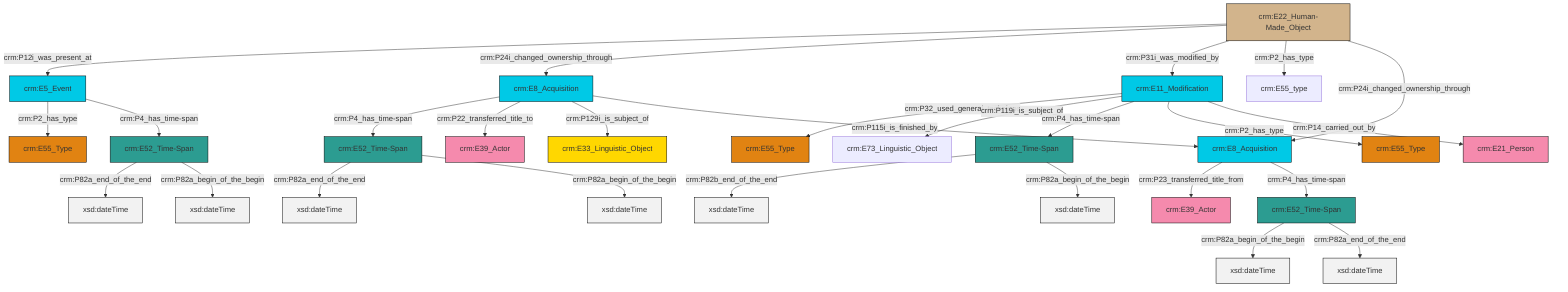 graph TD
classDef Literal fill:#f2f2f2,stroke:#000000;
classDef CRM_Entity fill:#FFFFFF,stroke:#000000;
classDef Temporal_Entity fill:#00C9E6, stroke:#000000;
classDef Type fill:#E18312, stroke:#000000;
classDef Time-Span fill:#2C9C91, stroke:#000000;
classDef Appellation fill:#FFEB7F, stroke:#000000;
classDef Place fill:#008836, stroke:#000000;
classDef Persistent_Item fill:#B266B2, stroke:#000000;
classDef Conceptual_Object fill:#FFD700, stroke:#000000;
classDef Physical_Thing fill:#D2B48C, stroke:#000000;
classDef Actor fill:#f58aad, stroke:#000000;
classDef PC_Classes fill:#4ce600, stroke:#000000;
classDef Multi fill:#cccccc,stroke:#000000;

2["crm:E22_Human-Made_Object"]:::Physical_Thing -->|crm:P12i_was_present_at| 3["crm:E5_Event"]:::Temporal_Entity
2["crm:E22_Human-Made_Object"]:::Physical_Thing -->|crm:P24i_changed_ownership_through| 6["crm:E8_Acquisition"]:::Temporal_Entity
7["crm:E52_Time-Span"]:::Time-Span -->|crm:P82a_end_of_the_end| 8[xsd:dateTime]:::Literal
9["crm:E11_Modification"]:::Temporal_Entity -->|crm:P32_used_general_technique| 10["crm:E55_Type"]:::Type
6["crm:E8_Acquisition"]:::Temporal_Entity -->|crm:P4_has_time-span| 7["crm:E52_Time-Span"]:::Time-Span
13["crm:E52_Time-Span"]:::Time-Span -->|crm:P82a_begin_of_the_begin| 14[xsd:dateTime]:::Literal
2["crm:E22_Human-Made_Object"]:::Physical_Thing -->|crm:P31i_was_modified_by| 9["crm:E11_Modification"]:::Temporal_Entity
3["crm:E5_Event"]:::Temporal_Entity -->|crm:P2_has_type| 15["crm:E55_Type"]:::Type
18["crm:E52_Time-Span"]:::Time-Span -->|crm:P82b_end_of_the_end| 19[xsd:dateTime]:::Literal
6["crm:E8_Acquisition"]:::Temporal_Entity -->|crm:P22_transferred_title_to| 4["crm:E39_Actor"]:::Actor
2["crm:E22_Human-Made_Object"]:::Physical_Thing -->|crm:P2_has_type| 22["crm:E55_type"]:::Default
7["crm:E52_Time-Span"]:::Time-Span -->|crm:P82a_begin_of_the_begin| 23[xsd:dateTime]:::Literal
25["crm:E52_Time-Span"]:::Time-Span -->|crm:P82a_end_of_the_end| 26[xsd:dateTime]:::Literal
3["crm:E5_Event"]:::Temporal_Entity -->|crm:P4_has_time-span| 25["crm:E52_Time-Span"]:::Time-Span
9["crm:E11_Modification"]:::Temporal_Entity -->|crm:P119i_is_subject_of| 16["crm:E73_Linguistic_Object"]:::Default
6["crm:E8_Acquisition"]:::Temporal_Entity -->|crm:P129i_is_subject_of| 11["crm:E33_Linguistic_Object"]:::Conceptual_Object
6["crm:E8_Acquisition"]:::Temporal_Entity -->|crm:P115i_is_finished_by| 32["crm:E8_Acquisition"]:::Temporal_Entity
9["crm:E11_Modification"]:::Temporal_Entity -->|crm:P4_has_time-span| 18["crm:E52_Time-Span"]:::Time-Span
25["crm:E52_Time-Span"]:::Time-Span -->|crm:P82a_begin_of_the_begin| 38[xsd:dateTime]:::Literal
2["crm:E22_Human-Made_Object"]:::Physical_Thing -->|crm:P24i_changed_ownership_through| 32["crm:E8_Acquisition"]:::Temporal_Entity
9["crm:E11_Modification"]:::Temporal_Entity -->|crm:P2_has_type| 0["crm:E55_Type"]:::Type
32["crm:E8_Acquisition"]:::Temporal_Entity -->|crm:P23_transferred_title_from| 35["crm:E39_Actor"]:::Actor
13["crm:E52_Time-Span"]:::Time-Span -->|crm:P82a_end_of_the_end| 42[xsd:dateTime]:::Literal
9["crm:E11_Modification"]:::Temporal_Entity -->|crm:P14_carried_out_by| 30["crm:E21_Person"]:::Actor
18["crm:E52_Time-Span"]:::Time-Span -->|crm:P82a_begin_of_the_begin| 43[xsd:dateTime]:::Literal
32["crm:E8_Acquisition"]:::Temporal_Entity -->|crm:P4_has_time-span| 13["crm:E52_Time-Span"]:::Time-Span